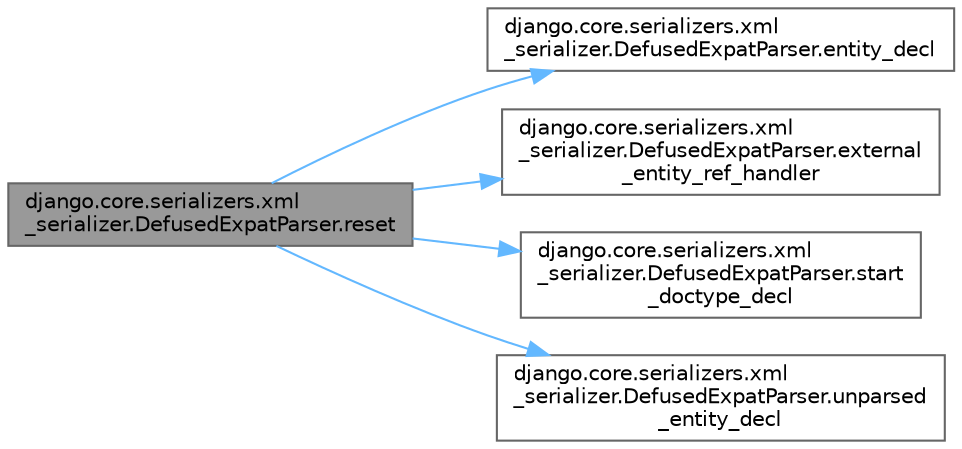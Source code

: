digraph "django.core.serializers.xml_serializer.DefusedExpatParser.reset"
{
 // LATEX_PDF_SIZE
  bgcolor="transparent";
  edge [fontname=Helvetica,fontsize=10,labelfontname=Helvetica,labelfontsize=10];
  node [fontname=Helvetica,fontsize=10,shape=box,height=0.2,width=0.4];
  rankdir="LR";
  Node1 [id="Node000001",label="django.core.serializers.xml\l_serializer.DefusedExpatParser.reset",height=0.2,width=0.4,color="gray40", fillcolor="grey60", style="filled", fontcolor="black",tooltip=" "];
  Node1 -> Node2 [id="edge1_Node000001_Node000002",color="steelblue1",style="solid",tooltip=" "];
  Node2 [id="Node000002",label="django.core.serializers.xml\l_serializer.DefusedExpatParser.entity_decl",height=0.2,width=0.4,color="grey40", fillcolor="white", style="filled",URL="$classdjango_1_1core_1_1serializers_1_1xml__serializer_1_1_defused_expat_parser.html#a89b2d35e225ba9e7a2ca52ba784c786d",tooltip=" "];
  Node1 -> Node3 [id="edge2_Node000001_Node000003",color="steelblue1",style="solid",tooltip=" "];
  Node3 [id="Node000003",label="django.core.serializers.xml\l_serializer.DefusedExpatParser.external\l_entity_ref_handler",height=0.2,width=0.4,color="grey40", fillcolor="white", style="filled",URL="$classdjango_1_1core_1_1serializers_1_1xml__serializer_1_1_defused_expat_parser.html#a75bfe6e408a8aed8cb4435c091d31309",tooltip=" "];
  Node1 -> Node4 [id="edge3_Node000001_Node000004",color="steelblue1",style="solid",tooltip=" "];
  Node4 [id="Node000004",label="django.core.serializers.xml\l_serializer.DefusedExpatParser.start\l_doctype_decl",height=0.2,width=0.4,color="grey40", fillcolor="white", style="filled",URL="$classdjango_1_1core_1_1serializers_1_1xml__serializer_1_1_defused_expat_parser.html#acb591dac291ba1cf34d01f329f26b77e",tooltip=" "];
  Node1 -> Node5 [id="edge4_Node000001_Node000005",color="steelblue1",style="solid",tooltip=" "];
  Node5 [id="Node000005",label="django.core.serializers.xml\l_serializer.DefusedExpatParser.unparsed\l_entity_decl",height=0.2,width=0.4,color="grey40", fillcolor="white", style="filled",URL="$classdjango_1_1core_1_1serializers_1_1xml__serializer_1_1_defused_expat_parser.html#aea3d586c24edd8252c05bda91d98d09b",tooltip=" "];
}
